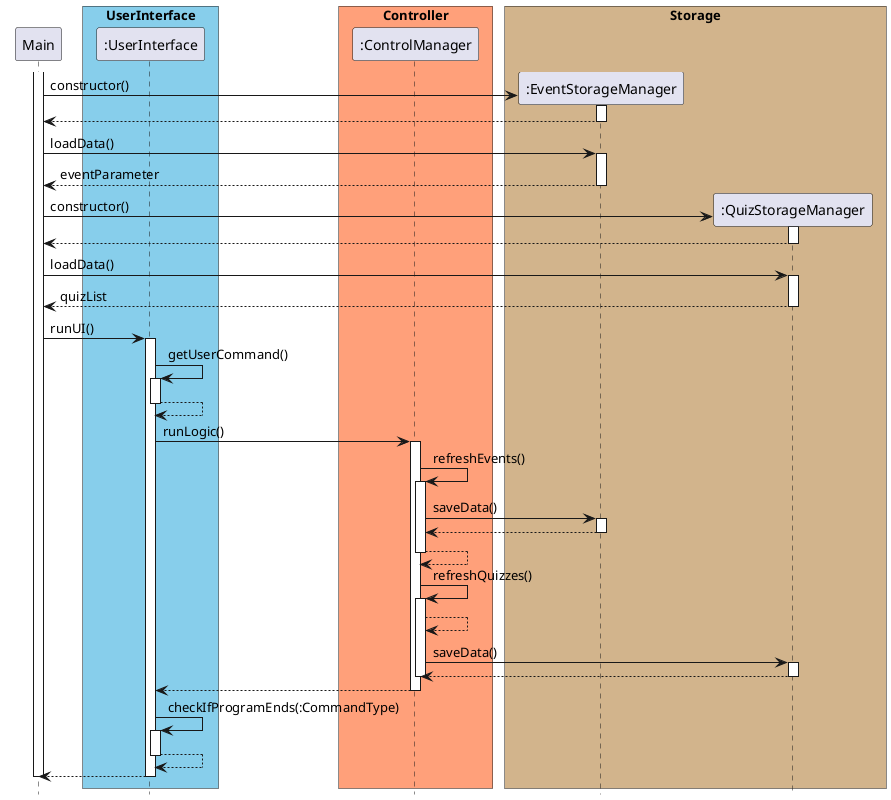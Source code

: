 @startuml

skinparam ParticipantPadding 10
skinparam BoxPadding 5
hide footbox

participant Main

box "UserInterface" #skyblue
participant ":UserInterface"
end box

box "Controller" #LightSalmon
participant ":ControlManager"
end box

box "Storage" #Tan
participant ":EventStorageManager"
participant ":QuizStorageManager"
end box

activate Main
Main -> ":EventStorageManager"** : constructor()
activate ":EventStorageManager"
":EventStorageManager" --> Main
deactivate ":EventStorageManager"

Main -> ":EventStorageManager" : loadData()
activate ":EventStorageManager"
":EventStorageManager" --> Main : eventParameter
deactivate ":EventStorageManager"

Main -> ":QuizStorageManager"** : constructor()
activate ":QuizStorageManager"
":QuizStorageManager" --> Main
deactivate ":QuizStorageManager"

Main -> ":QuizStorageManager" : loadData()
activate ":QuizStorageManager"
":QuizStorageManager" --> Main : quizList
deactivate ":QuizStorageManager"

Main -> ":UserInterface" : runUI()
activate ":UserInterface"
":UserInterface" -> ":UserInterface" : getUserCommand()
activate ":UserInterface"
":UserInterface" --> ":UserInterface"
deactivate ":UserInterface"
":UserInterface" -> ":ControlManager" : runLogic()
activate ":ControlManager"
":ControlManager" -> ":ControlManager" : refreshEvents()
activate ":ControlManager"
":ControlManager" -> ":EventStorageManager" : saveData()
activate ":EventStorageManager"
":EventStorageManager" --> ":ControlManager"
deactivate ":EventStorageManager"
":ControlManager" --> ":ControlManager"
deactivate ":ControlManager"
":ControlManager" -> ":ControlManager" : refreshQuizzes()
activate ":ControlManager"
":ControlManager" --> ":ControlManager"
":ControlManager" -> ":QuizStorageManager" : saveData()
activate ":QuizStorageManager"
":QuizStorageManager" --> ":ControlManager"
deactivate ":QuizStorageManager"
deactivate ":ControlManager"
":ControlManager" --> ":UserInterface"
deactivate ":ControlManager"
deactivate ":ControlManager"
":UserInterface" -> ":UserInterface" : checkIfProgramEnds(:CommandType)
activate ":UserInterface"
":UserInterface" --> ":UserInterface"
deactivate ":UserInterface"
deactivate ":ControlManager"
":UserInterface" --> Main
deactivate ":UserInterface"
deactivate Main

@enduml